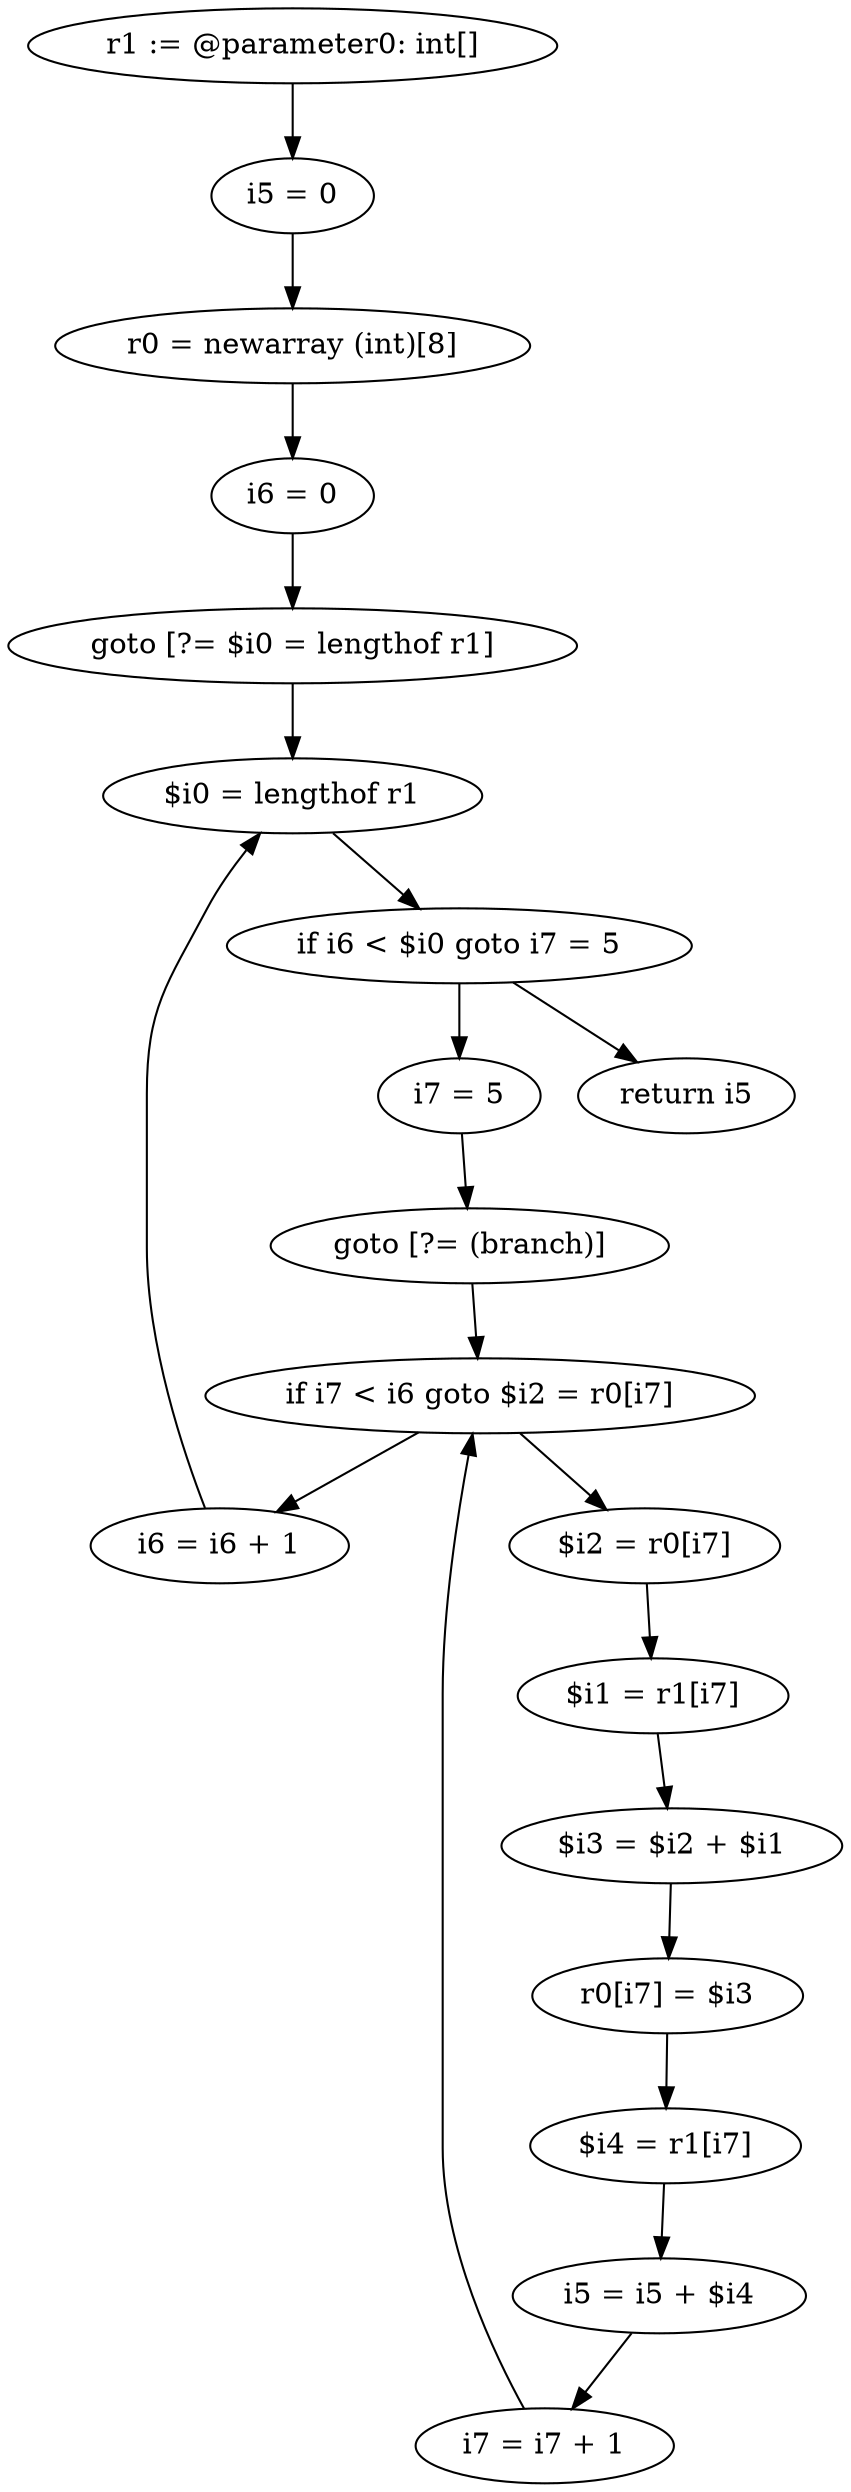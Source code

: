 digraph "unitGraph" {
    "r1 := @parameter0: int[]"
    "i5 = 0"
    "r0 = newarray (int)[8]"
    "i6 = 0"
    "goto [?= $i0 = lengthof r1]"
    "i7 = 5"
    "goto [?= (branch)]"
    "$i2 = r0[i7]"
    "$i1 = r1[i7]"
    "$i3 = $i2 + $i1"
    "r0[i7] = $i3"
    "$i4 = r1[i7]"
    "i5 = i5 + $i4"
    "i7 = i7 + 1"
    "if i7 < i6 goto $i2 = r0[i7]"
    "i6 = i6 + 1"
    "$i0 = lengthof r1"
    "if i6 < $i0 goto i7 = 5"
    "return i5"
    "r1 := @parameter0: int[]"->"i5 = 0";
    "i5 = 0"->"r0 = newarray (int)[8]";
    "r0 = newarray (int)[8]"->"i6 = 0";
    "i6 = 0"->"goto [?= $i0 = lengthof r1]";
    "goto [?= $i0 = lengthof r1]"->"$i0 = lengthof r1";
    "i7 = 5"->"goto [?= (branch)]";
    "goto [?= (branch)]"->"if i7 < i6 goto $i2 = r0[i7]";
    "$i2 = r0[i7]"->"$i1 = r1[i7]";
    "$i1 = r1[i7]"->"$i3 = $i2 + $i1";
    "$i3 = $i2 + $i1"->"r0[i7] = $i3";
    "r0[i7] = $i3"->"$i4 = r1[i7]";
    "$i4 = r1[i7]"->"i5 = i5 + $i4";
    "i5 = i5 + $i4"->"i7 = i7 + 1";
    "i7 = i7 + 1"->"if i7 < i6 goto $i2 = r0[i7]";
    "if i7 < i6 goto $i2 = r0[i7]"->"i6 = i6 + 1";
    "if i7 < i6 goto $i2 = r0[i7]"->"$i2 = r0[i7]";
    "i6 = i6 + 1"->"$i0 = lengthof r1";
    "$i0 = lengthof r1"->"if i6 < $i0 goto i7 = 5";
    "if i6 < $i0 goto i7 = 5"->"return i5";
    "if i6 < $i0 goto i7 = 5"->"i7 = 5";
}
